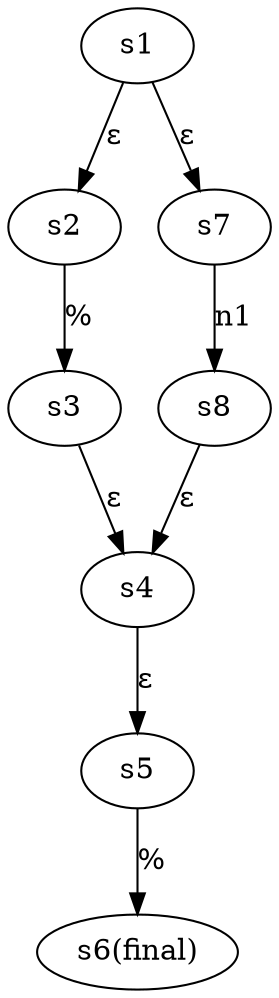 digraph automaton {
	s1->s2 [label = "ε"];
	s2->s3 [label = "%"];
	s3->s4 [label = "ε"];
	s4->s5 [label = "ε"];
	s5->s6 [label = "%"];
s6[label = "s6(final)"]	s1->s7 [label = "ε"];
	s7->s8 [label = "n1"];
	s8->s4 [label = "ε"];
}